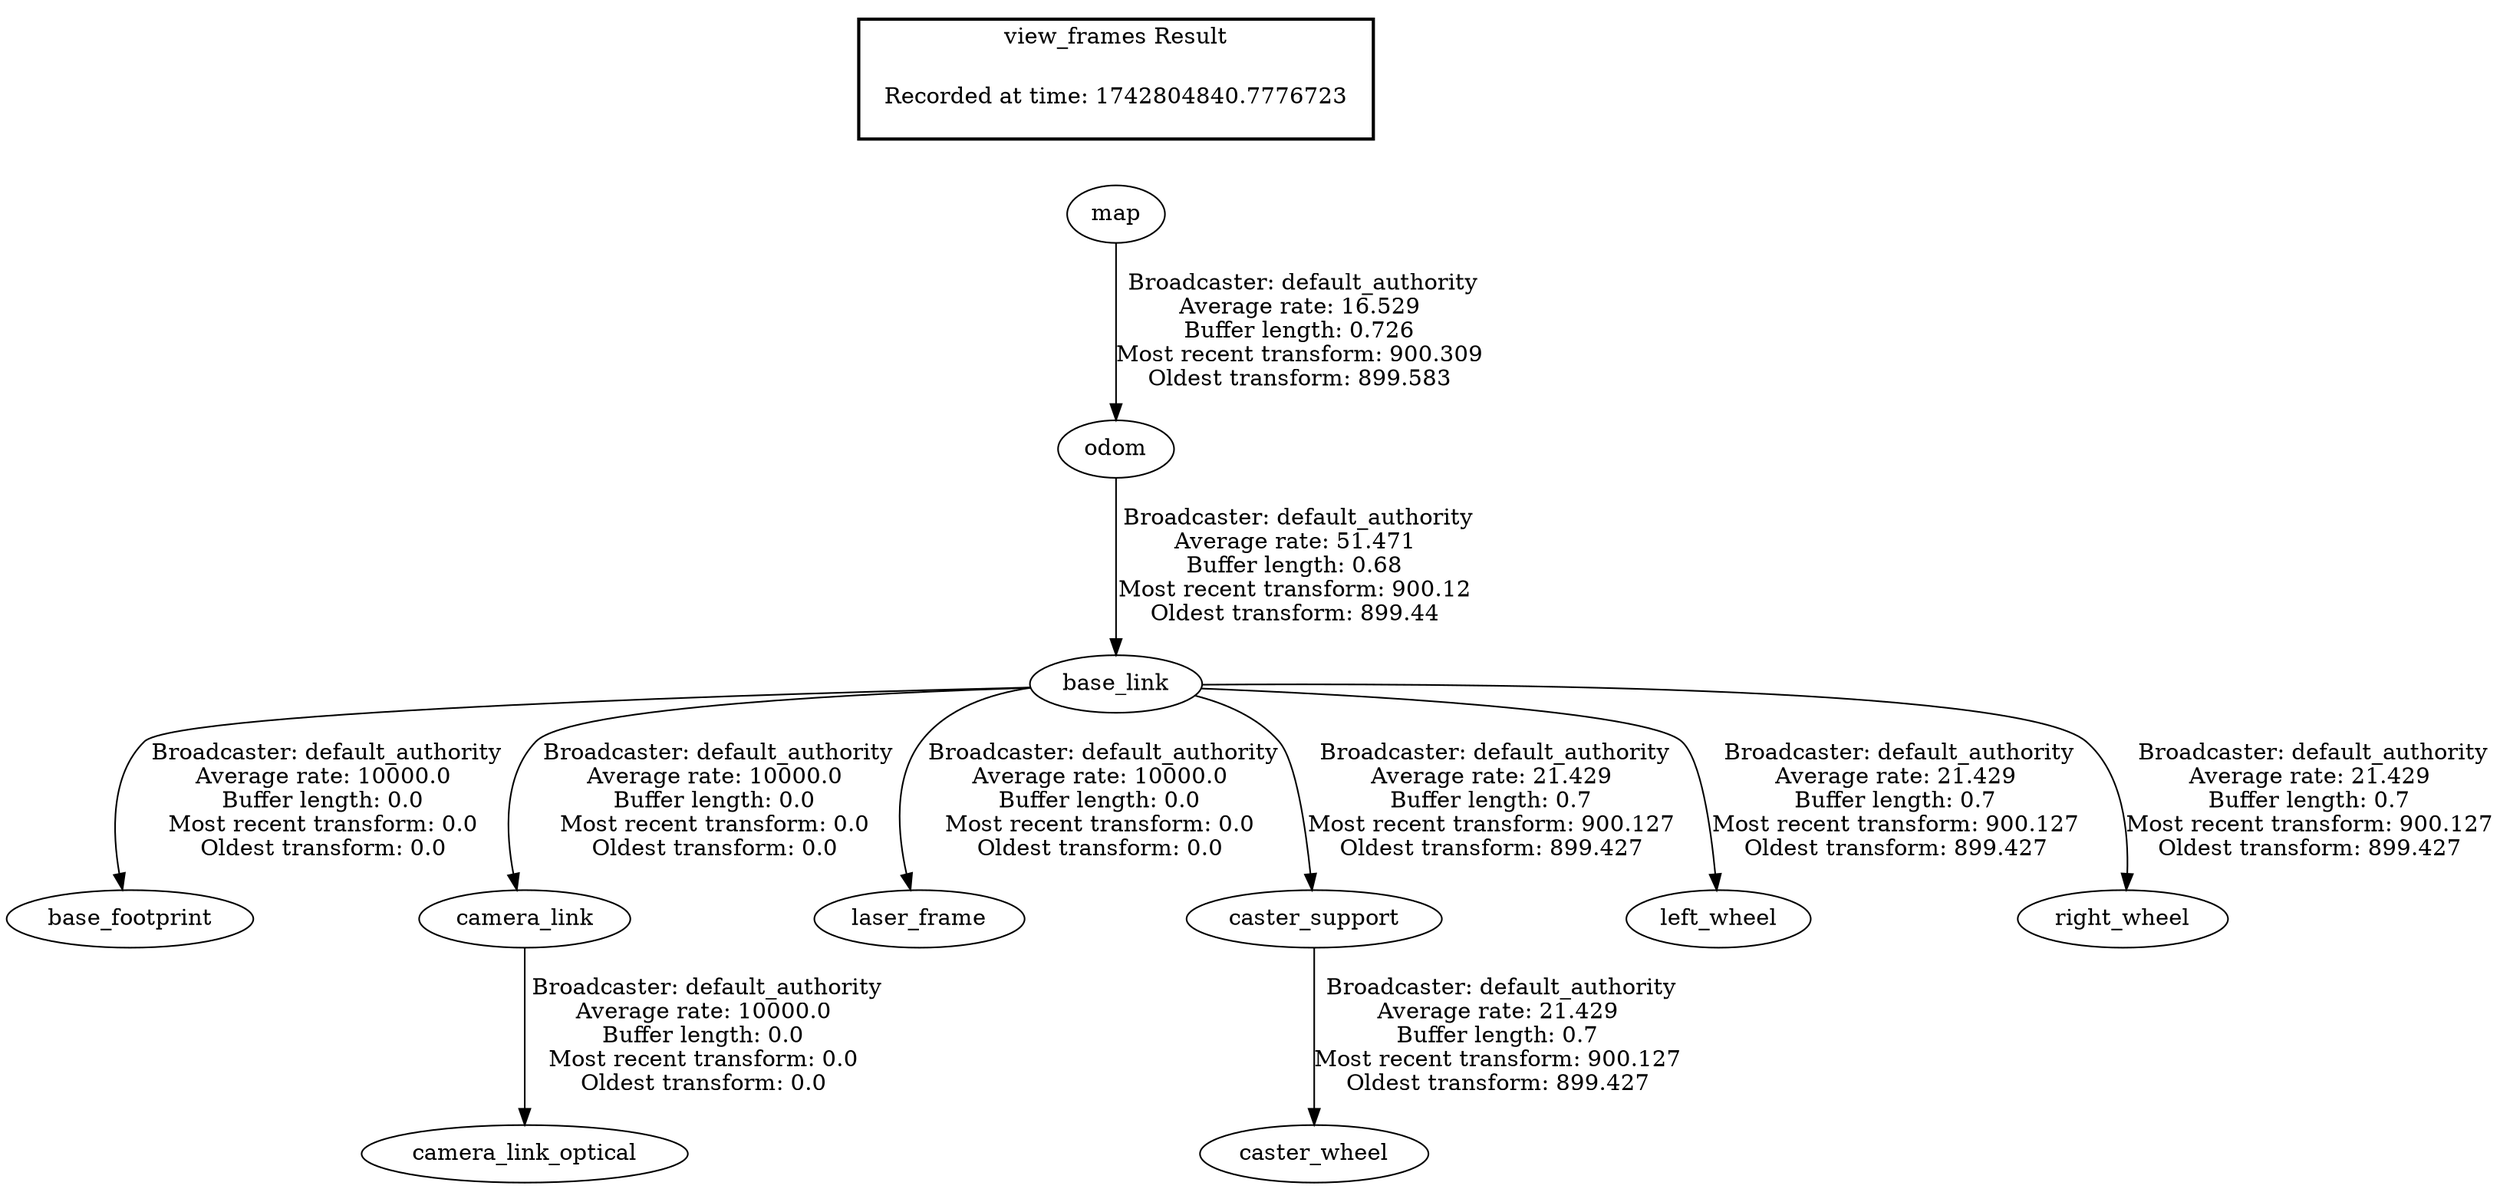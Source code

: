 digraph G {
"map" -> "odom"[label=" Broadcaster: default_authority\nAverage rate: 16.529\nBuffer length: 0.726\nMost recent transform: 900.309\nOldest transform: 899.583\n"];
"base_link" -> "base_footprint"[label=" Broadcaster: default_authority\nAverage rate: 10000.0\nBuffer length: 0.0\nMost recent transform: 0.0\nOldest transform: 0.0\n"];
"odom" -> "base_link"[label=" Broadcaster: default_authority\nAverage rate: 51.471\nBuffer length: 0.68\nMost recent transform: 900.12\nOldest transform: 899.44\n"];
"base_link" -> "camera_link"[label=" Broadcaster: default_authority\nAverage rate: 10000.0\nBuffer length: 0.0\nMost recent transform: 0.0\nOldest transform: 0.0\n"];
"camera_link" -> "camera_link_optical"[label=" Broadcaster: default_authority\nAverage rate: 10000.0\nBuffer length: 0.0\nMost recent transform: 0.0\nOldest transform: 0.0\n"];
"base_link" -> "laser_frame"[label=" Broadcaster: default_authority\nAverage rate: 10000.0\nBuffer length: 0.0\nMost recent transform: 0.0\nOldest transform: 0.0\n"];
"base_link" -> "caster_support"[label=" Broadcaster: default_authority\nAverage rate: 21.429\nBuffer length: 0.7\nMost recent transform: 900.127\nOldest transform: 899.427\n"];
"caster_support" -> "caster_wheel"[label=" Broadcaster: default_authority\nAverage rate: 21.429\nBuffer length: 0.7\nMost recent transform: 900.127\nOldest transform: 899.427\n"];
"base_link" -> "left_wheel"[label=" Broadcaster: default_authority\nAverage rate: 21.429\nBuffer length: 0.7\nMost recent transform: 900.127\nOldest transform: 899.427\n"];
"base_link" -> "right_wheel"[label=" Broadcaster: default_authority\nAverage rate: 21.429\nBuffer length: 0.7\nMost recent transform: 900.127\nOldest transform: 899.427\n"];
edge [style=invis];
 subgraph cluster_legend { style=bold; color=black; label ="view_frames Result";
"Recorded at time: 1742804840.7776723"[ shape=plaintext ] ;
}->"map";
}
